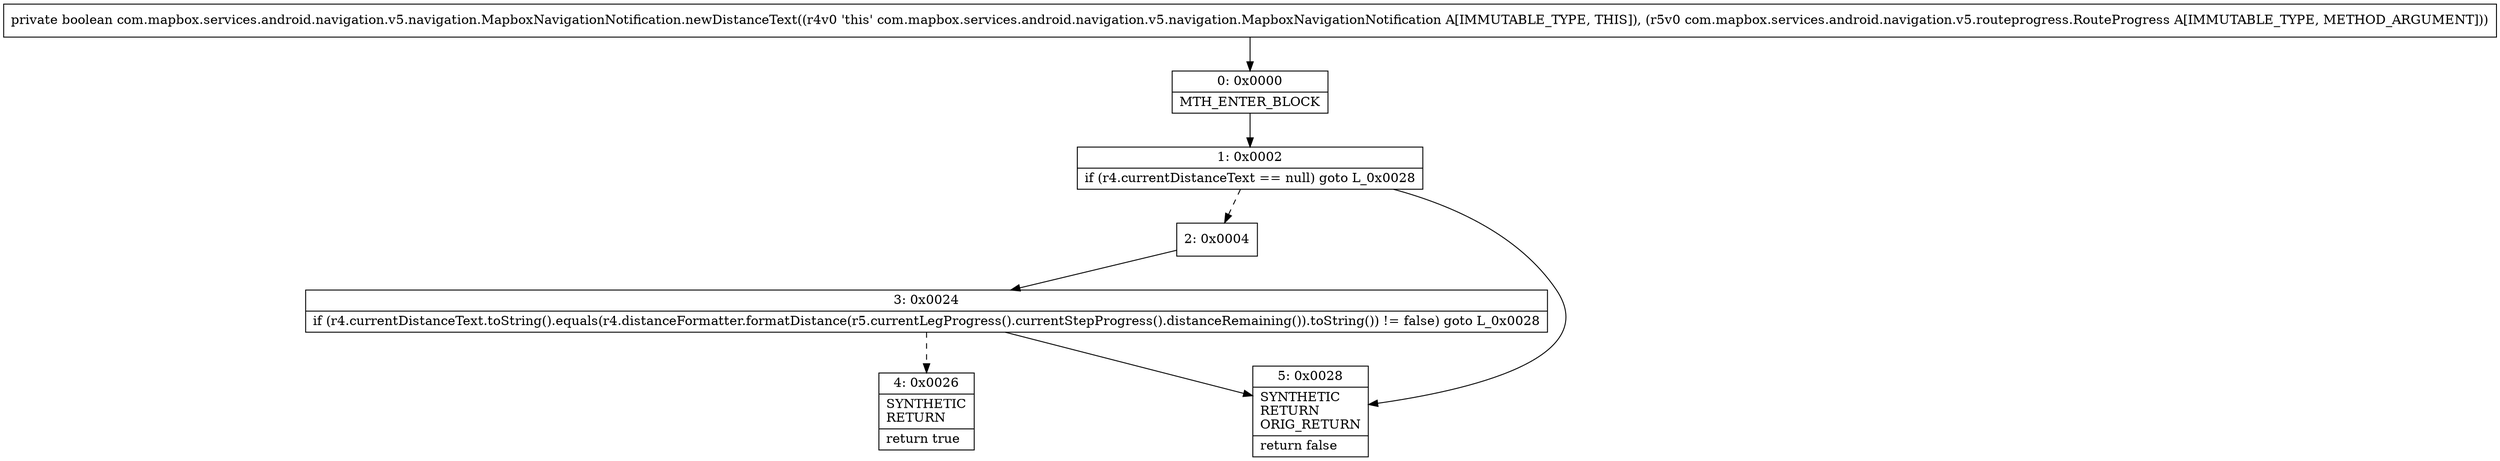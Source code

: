 digraph "CFG forcom.mapbox.services.android.navigation.v5.navigation.MapboxNavigationNotification.newDistanceText(Lcom\/mapbox\/services\/android\/navigation\/v5\/routeprogress\/RouteProgress;)Z" {
Node_0 [shape=record,label="{0\:\ 0x0000|MTH_ENTER_BLOCK\l}"];
Node_1 [shape=record,label="{1\:\ 0x0002|if (r4.currentDistanceText == null) goto L_0x0028\l}"];
Node_2 [shape=record,label="{2\:\ 0x0004}"];
Node_3 [shape=record,label="{3\:\ 0x0024|if (r4.currentDistanceText.toString().equals(r4.distanceFormatter.formatDistance(r5.currentLegProgress().currentStepProgress().distanceRemaining()).toString()) != false) goto L_0x0028\l}"];
Node_4 [shape=record,label="{4\:\ 0x0026|SYNTHETIC\lRETURN\l|return true\l}"];
Node_5 [shape=record,label="{5\:\ 0x0028|SYNTHETIC\lRETURN\lORIG_RETURN\l|return false\l}"];
MethodNode[shape=record,label="{private boolean com.mapbox.services.android.navigation.v5.navigation.MapboxNavigationNotification.newDistanceText((r4v0 'this' com.mapbox.services.android.navigation.v5.navigation.MapboxNavigationNotification A[IMMUTABLE_TYPE, THIS]), (r5v0 com.mapbox.services.android.navigation.v5.routeprogress.RouteProgress A[IMMUTABLE_TYPE, METHOD_ARGUMENT])) }"];
MethodNode -> Node_0;
Node_0 -> Node_1;
Node_1 -> Node_2[style=dashed];
Node_1 -> Node_5;
Node_2 -> Node_3;
Node_3 -> Node_4[style=dashed];
Node_3 -> Node_5;
}

